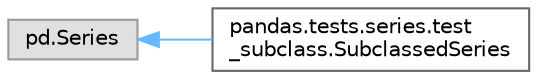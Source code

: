 digraph "Graphical Class Hierarchy"
{
 // LATEX_PDF_SIZE
  bgcolor="transparent";
  edge [fontname=Helvetica,fontsize=10,labelfontname=Helvetica,labelfontsize=10];
  node [fontname=Helvetica,fontsize=10,shape=box,height=0.2,width=0.4];
  rankdir="LR";
  Node0 [id="Node000000",label="pd.Series",height=0.2,width=0.4,color="grey60", fillcolor="#E0E0E0", style="filled",tooltip=" "];
  Node0 -> Node1 [id="edge4744_Node000000_Node000001",dir="back",color="steelblue1",style="solid",tooltip=" "];
  Node1 [id="Node000001",label="pandas.tests.series.test\l_subclass.SubclassedSeries",height=0.2,width=0.4,color="grey40", fillcolor="white", style="filled",URL="$df/dc1/classpandas_1_1tests_1_1series_1_1test__subclass_1_1SubclassedSeries.html",tooltip=" "];
}
